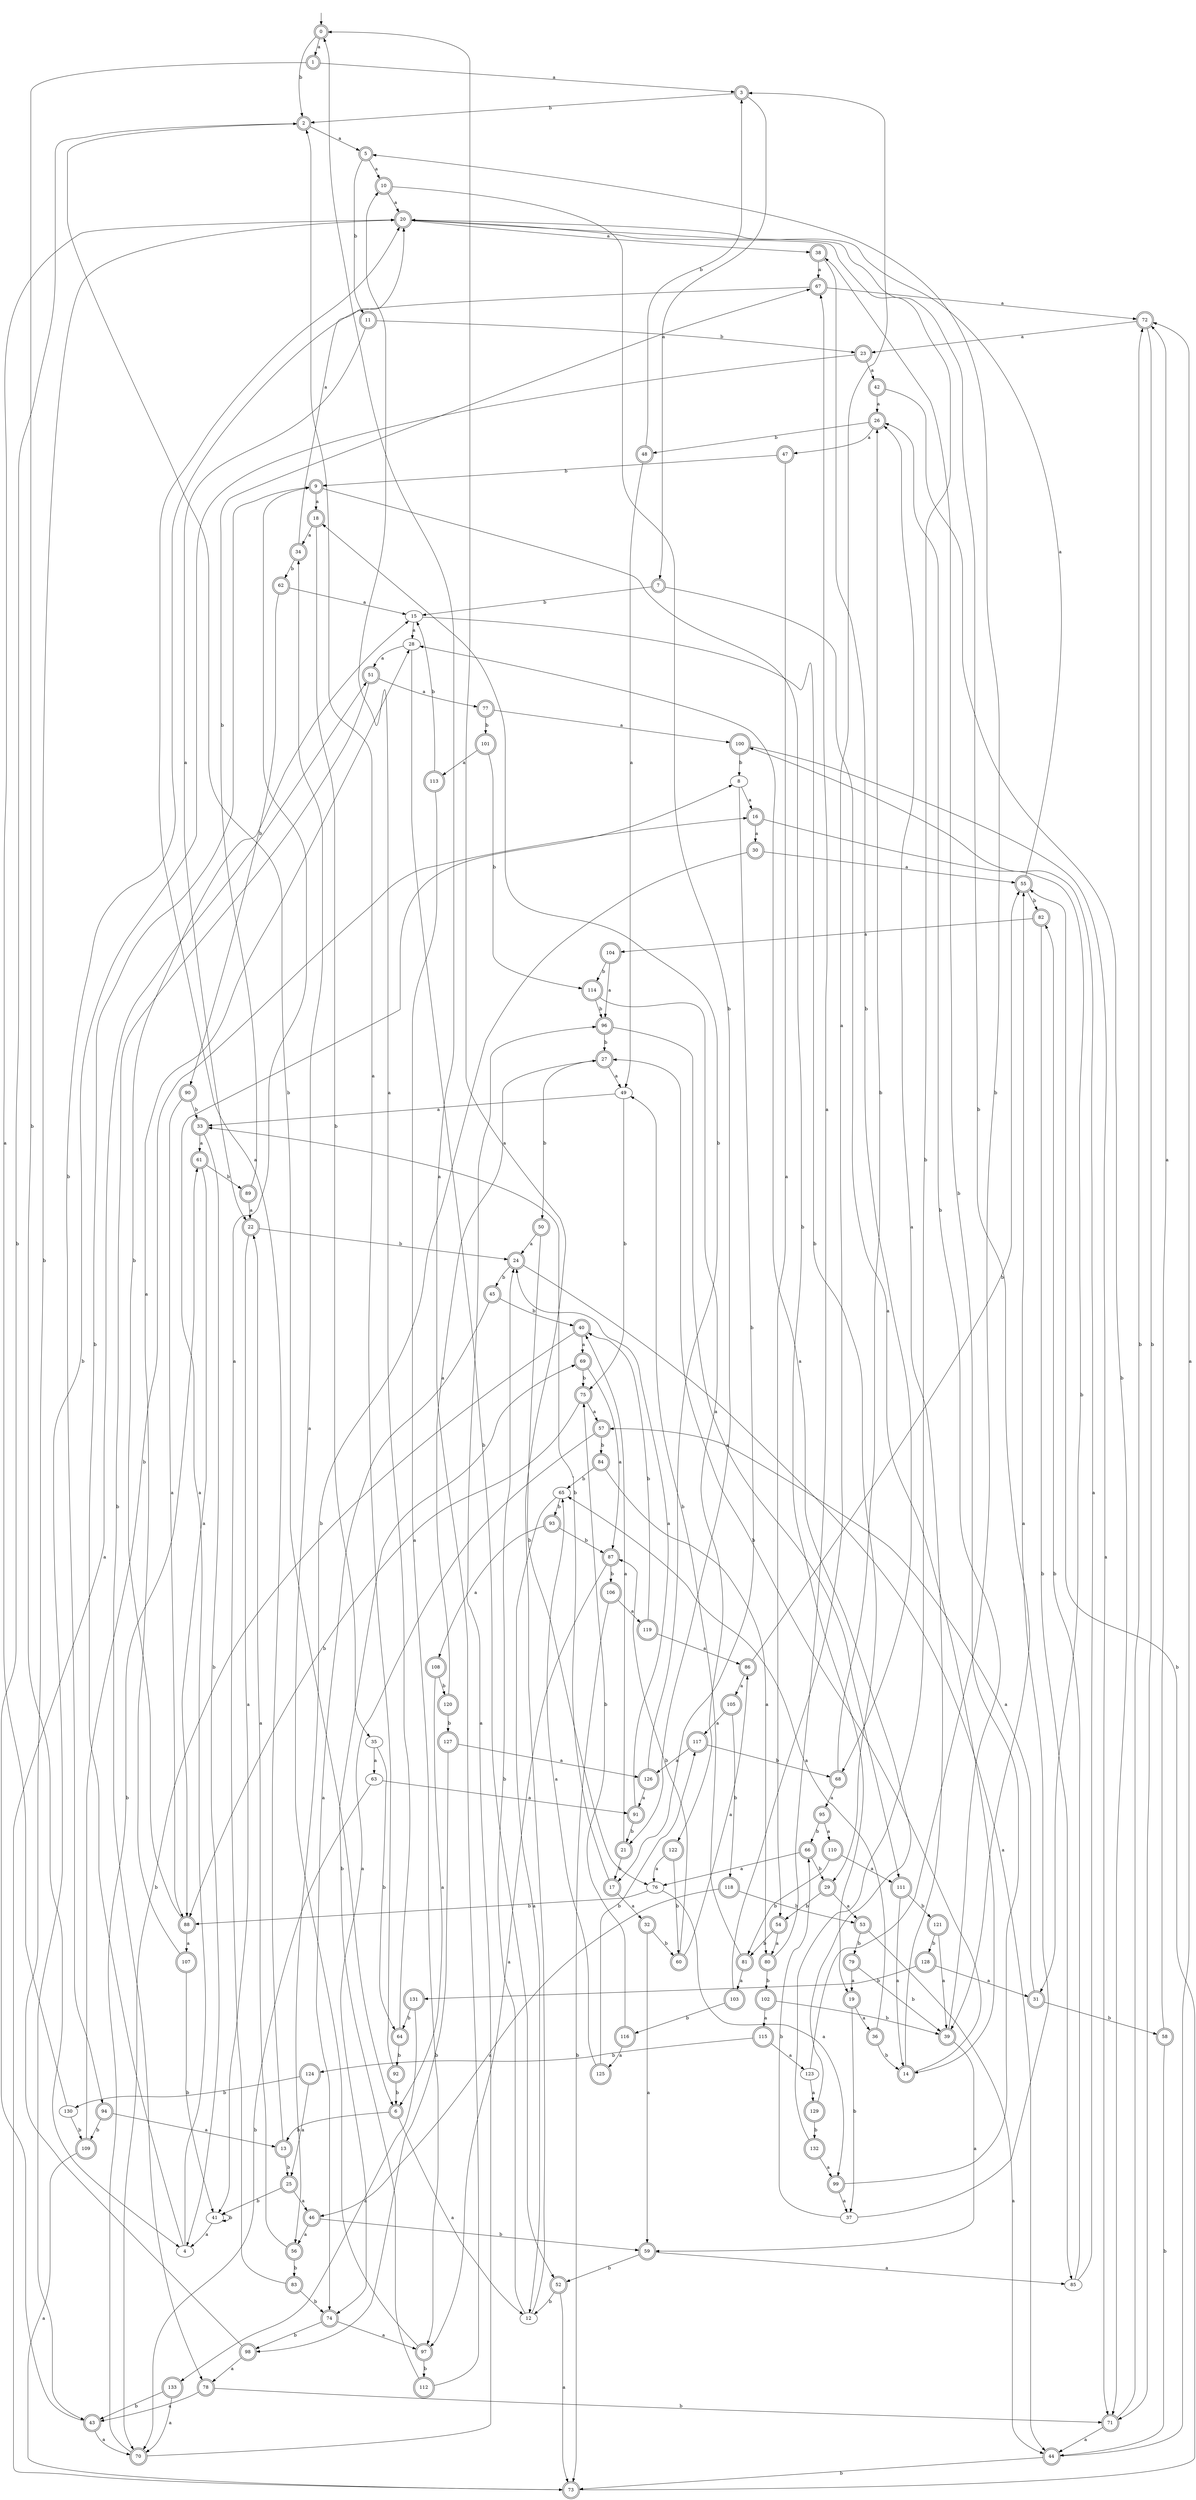 digraph RandomDFA {
  __start0 [label="", shape=none];
  __start0 -> 0 [label=""];
  0 [shape=circle] [shape=doublecircle]
  0 -> 1 [label="a"]
  0 -> 2 [label="b"]
  1 [shape=doublecircle]
  1 -> 3 [label="a"]
  1 -> 4 [label="b"]
  2 [shape=doublecircle]
  2 -> 5 [label="a"]
  2 -> 6 [label="b"]
  3 [shape=doublecircle]
  3 -> 7 [label="a"]
  3 -> 2 [label="b"]
  4
  4 -> 8 [label="a"]
  4 -> 9 [label="b"]
  5 [shape=doublecircle]
  5 -> 10 [label="a"]
  5 -> 11 [label="b"]
  6 [shape=doublecircle]
  6 -> 12 [label="a"]
  6 -> 13 [label="b"]
  7 [shape=doublecircle]
  7 -> 14 [label="a"]
  7 -> 15 [label="b"]
  8
  8 -> 16 [label="a"]
  8 -> 17 [label="b"]
  9 [shape=doublecircle]
  9 -> 18 [label="a"]
  9 -> 19 [label="b"]
  10 [shape=doublecircle]
  10 -> 20 [label="a"]
  10 -> 21 [label="b"]
  11 [shape=doublecircle]
  11 -> 22 [label="a"]
  11 -> 23 [label="b"]
  12
  12 -> 0 [label="a"]
  12 -> 24 [label="b"]
  13 [shape=doublecircle]
  13 -> 20 [label="a"]
  13 -> 25 [label="b"]
  14 [shape=doublecircle]
  14 -> 26 [label="a"]
  14 -> 27 [label="b"]
  15
  15 -> 28 [label="a"]
  15 -> 29 [label="b"]
  16 [shape=doublecircle]
  16 -> 30 [label="a"]
  16 -> 31 [label="b"]
  17 [shape=doublecircle]
  17 -> 32 [label="a"]
  17 -> 33 [label="b"]
  18 [shape=doublecircle]
  18 -> 34 [label="a"]
  18 -> 35 [label="b"]
  19 [shape=doublecircle]
  19 -> 36 [label="a"]
  19 -> 37 [label="b"]
  20 [shape=doublecircle]
  20 -> 38 [label="a"]
  20 -> 39 [label="b"]
  21 [shape=doublecircle]
  21 -> 40 [label="a"]
  21 -> 17 [label="b"]
  22 [shape=doublecircle]
  22 -> 41 [label="a"]
  22 -> 24 [label="b"]
  23 [shape=doublecircle]
  23 -> 42 [label="a"]
  23 -> 43 [label="b"]
  24 [shape=doublecircle]
  24 -> 44 [label="a"]
  24 -> 45 [label="b"]
  25 [shape=doublecircle]
  25 -> 46 [label="a"]
  25 -> 41 [label="b"]
  26 [shape=doublecircle]
  26 -> 47 [label="a"]
  26 -> 48 [label="b"]
  27 [shape=doublecircle]
  27 -> 49 [label="a"]
  27 -> 50 [label="b"]
  28
  28 -> 51 [label="a"]
  28 -> 52 [label="b"]
  29 [shape=doublecircle]
  29 -> 53 [label="a"]
  29 -> 54 [label="b"]
  30 [shape=doublecircle]
  30 -> 55 [label="a"]
  30 -> 56 [label="b"]
  31 [shape=doublecircle]
  31 -> 57 [label="a"]
  31 -> 58 [label="b"]
  32 [shape=doublecircle]
  32 -> 59 [label="a"]
  32 -> 60 [label="b"]
  33 [shape=doublecircle]
  33 -> 61 [label="a"]
  33 -> 4 [label="b"]
  34 [shape=doublecircle]
  34 -> 20 [label="a"]
  34 -> 62 [label="b"]
  35
  35 -> 63 [label="a"]
  35 -> 64 [label="b"]
  36 [shape=doublecircle]
  36 -> 65 [label="a"]
  36 -> 14 [label="b"]
  37
  37 -> 55 [label="a"]
  37 -> 66 [label="b"]
  38 [shape=doublecircle]
  38 -> 67 [label="a"]
  38 -> 68 [label="b"]
  39 [shape=doublecircle]
  39 -> 59 [label="a"]
  39 -> 26 [label="b"]
  40 [shape=doublecircle]
  40 -> 69 [label="a"]
  40 -> 70 [label="b"]
  41
  41 -> 4 [label="a"]
  41 -> 41 [label="b"]
  42 [shape=doublecircle]
  42 -> 26 [label="a"]
  42 -> 71 [label="b"]
  43 [shape=doublecircle]
  43 -> 70 [label="a"]
  43 -> 2 [label="b"]
  44 [shape=doublecircle]
  44 -> 72 [label="a"]
  44 -> 73 [label="b"]
  45 [shape=doublecircle]
  45 -> 74 [label="a"]
  45 -> 40 [label="b"]
  46 [shape=doublecircle]
  46 -> 56 [label="a"]
  46 -> 59 [label="b"]
  47 [shape=doublecircle]
  47 -> 54 [label="a"]
  47 -> 9 [label="b"]
  48 [shape=doublecircle]
  48 -> 49 [label="a"]
  48 -> 3 [label="b"]
  49
  49 -> 33 [label="a"]
  49 -> 75 [label="b"]
  50 [shape=doublecircle]
  50 -> 24 [label="a"]
  50 -> 76 [label="b"]
  51 [shape=doublecircle]
  51 -> 77 [label="a"]
  51 -> 78 [label="b"]
  52 [shape=doublecircle]
  52 -> 73 [label="a"]
  52 -> 12 [label="b"]
  53 [shape=doublecircle]
  53 -> 44 [label="a"]
  53 -> 79 [label="b"]
  54 [shape=doublecircle]
  54 -> 80 [label="a"]
  54 -> 81 [label="b"]
  55 [shape=doublecircle]
  55 -> 20 [label="a"]
  55 -> 82 [label="b"]
  56 [shape=doublecircle]
  56 -> 22 [label="a"]
  56 -> 83 [label="b"]
  57 [shape=doublecircle]
  57 -> 74 [label="a"]
  57 -> 84 [label="b"]
  58 [shape=doublecircle]
  58 -> 72 [label="a"]
  58 -> 44 [label="b"]
  59 [shape=doublecircle]
  59 -> 85 [label="a"]
  59 -> 52 [label="b"]
  60 [shape=doublecircle]
  60 -> 86 [label="a"]
  60 -> 87 [label="b"]
  61 [shape=doublecircle]
  61 -> 88 [label="a"]
  61 -> 89 [label="b"]
  62 [shape=doublecircle]
  62 -> 15 [label="a"]
  62 -> 90 [label="b"]
  63
  63 -> 91 [label="a"]
  63 -> 70 [label="b"]
  64 [shape=doublecircle]
  64 -> 10 [label="a"]
  64 -> 92 [label="b"]
  65
  65 -> 12 [label="a"]
  65 -> 93 [label="b"]
  66 [shape=doublecircle]
  66 -> 76 [label="a"]
  66 -> 29 [label="b"]
  67 [shape=doublecircle]
  67 -> 72 [label="a"]
  67 -> 94 [label="b"]
  68 [shape=doublecircle]
  68 -> 95 [label="a"]
  68 -> 26 [label="b"]
  69 [shape=doublecircle]
  69 -> 87 [label="a"]
  69 -> 75 [label="b"]
  70 [shape=doublecircle]
  70 -> 96 [label="a"]
  70 -> 61 [label="b"]
  71 [shape=doublecircle]
  71 -> 44 [label="a"]
  71 -> 72 [label="b"]
  72 [shape=doublecircle]
  72 -> 23 [label="a"]
  72 -> 71 [label="b"]
  73 [shape=doublecircle]
  73 -> 51 [label="a"]
  73 -> 55 [label="b"]
  74 [shape=doublecircle]
  74 -> 97 [label="a"]
  74 -> 98 [label="b"]
  75 [shape=doublecircle]
  75 -> 57 [label="a"]
  75 -> 88 [label="b"]
  76
  76 -> 99 [label="a"]
  76 -> 88 [label="b"]
  77 [shape=doublecircle]
  77 -> 100 [label="a"]
  77 -> 101 [label="b"]
  78 [shape=doublecircle]
  78 -> 43 [label="a"]
  78 -> 71 [label="b"]
  79 [shape=doublecircle]
  79 -> 19 [label="a"]
  79 -> 39 [label="b"]
  80 [shape=doublecircle]
  80 -> 67 [label="a"]
  80 -> 102 [label="b"]
  81 [shape=doublecircle]
  81 -> 103 [label="a"]
  81 -> 49 [label="b"]
  82 [shape=doublecircle]
  82 -> 104 [label="a"]
  82 -> 85 [label="b"]
  83 [shape=doublecircle]
  83 -> 9 [label="a"]
  83 -> 74 [label="b"]
  84 [shape=doublecircle]
  84 -> 80 [label="a"]
  84 -> 65 [label="b"]
  85
  85 -> 100 [label="a"]
  85 -> 82 [label="b"]
  86 [shape=doublecircle]
  86 -> 105 [label="a"]
  86 -> 55 [label="b"]
  87 [shape=doublecircle]
  87 -> 97 [label="a"]
  87 -> 106 [label="b"]
  88 [shape=doublecircle]
  88 -> 107 [label="a"]
  88 -> 15 [label="b"]
  89 [shape=doublecircle]
  89 -> 22 [label="a"]
  89 -> 67 [label="b"]
  90 [shape=doublecircle]
  90 -> 88 [label="a"]
  90 -> 33 [label="b"]
  91 [shape=doublecircle]
  91 -> 24 [label="a"]
  91 -> 21 [label="b"]
  92 [shape=doublecircle]
  92 -> 2 [label="a"]
  92 -> 6 [label="b"]
  93 [shape=doublecircle]
  93 -> 108 [label="a"]
  93 -> 87 [label="b"]
  94 [shape=doublecircle]
  94 -> 13 [label="a"]
  94 -> 109 [label="b"]
  95 [shape=doublecircle]
  95 -> 110 [label="a"]
  95 -> 66 [label="b"]
  96 [shape=doublecircle]
  96 -> 111 [label="a"]
  96 -> 27 [label="b"]
  97 [shape=doublecircle]
  97 -> 34 [label="a"]
  97 -> 112 [label="b"]
  98 [shape=doublecircle]
  98 -> 78 [label="a"]
  98 -> 20 [label="b"]
  99 [shape=doublecircle]
  99 -> 37 [label="a"]
  99 -> 38 [label="b"]
  100 [shape=doublecircle]
  100 -> 71 [label="a"]
  100 -> 8 [label="b"]
  101 [shape=doublecircle]
  101 -> 113 [label="a"]
  101 -> 114 [label="b"]
  102 [shape=doublecircle]
  102 -> 115 [label="a"]
  102 -> 39 [label="b"]
  103 [shape=doublecircle]
  103 -> 3 [label="a"]
  103 -> 116 [label="b"]
  104 [shape=doublecircle]
  104 -> 96 [label="a"]
  104 -> 114 [label="b"]
  105 [shape=doublecircle]
  105 -> 117 [label="a"]
  105 -> 118 [label="b"]
  106 [shape=doublecircle]
  106 -> 119 [label="a"]
  106 -> 73 [label="b"]
  107 [shape=doublecircle]
  107 -> 28 [label="a"]
  107 -> 41 [label="b"]
  108 [shape=doublecircle]
  108 -> 6 [label="a"]
  108 -> 120 [label="b"]
  109 [shape=doublecircle]
  109 -> 73 [label="a"]
  109 -> 16 [label="b"]
  110 [shape=doublecircle]
  110 -> 111 [label="a"]
  110 -> 81 [label="b"]
  111 [shape=doublecircle]
  111 -> 14 [label="a"]
  111 -> 121 [label="b"]
  112 [shape=doublecircle]
  112 -> 0 [label="a"]
  112 -> 69 [label="b"]
  113 [shape=doublecircle]
  113 -> 97 [label="a"]
  113 -> 15 [label="b"]
  114 [shape=doublecircle]
  114 -> 122 [label="a"]
  114 -> 96 [label="b"]
  115 [shape=doublecircle]
  115 -> 123 [label="a"]
  115 -> 124 [label="b"]
  116 [shape=doublecircle]
  116 -> 125 [label="a"]
  116 -> 75 [label="b"]
  117 [shape=doublecircle]
  117 -> 126 [label="a"]
  117 -> 68 [label="b"]
  118 [shape=doublecircle]
  118 -> 46 [label="a"]
  118 -> 53 [label="b"]
  119 [shape=doublecircle]
  119 -> 86 [label="a"]
  119 -> 40 [label="b"]
  120 [shape=doublecircle]
  120 -> 27 [label="a"]
  120 -> 127 [label="b"]
  121 [shape=doublecircle]
  121 -> 39 [label="a"]
  121 -> 128 [label="b"]
  122 [shape=doublecircle]
  122 -> 76 [label="a"]
  122 -> 60 [label="b"]
  123
  123 -> 129 [label="a"]
  123 -> 5 [label="b"]
  124 [shape=doublecircle]
  124 -> 25 [label="a"]
  124 -> 130 [label="b"]
  125 [shape=doublecircle]
  125 -> 65 [label="a"]
  125 -> 117 [label="b"]
  126 [shape=doublecircle]
  126 -> 91 [label="a"]
  126 -> 18 [label="b"]
  127 [shape=doublecircle]
  127 -> 126 [label="a"]
  127 -> 98 [label="b"]
  128 [shape=doublecircle]
  128 -> 31 [label="a"]
  128 -> 131 [label="b"]
  129 [shape=doublecircle]
  129 -> 28 [label="a"]
  129 -> 132 [label="b"]
  130
  130 -> 20 [label="a"]
  130 -> 109 [label="b"]
  131 [shape=doublecircle]
  131 -> 133 [label="a"]
  131 -> 64 [label="b"]
  132 [shape=doublecircle]
  132 -> 99 [label="a"]
  132 -> 20 [label="b"]
  133 [shape=doublecircle]
  133 -> 70 [label="a"]
  133 -> 43 [label="b"]
}
